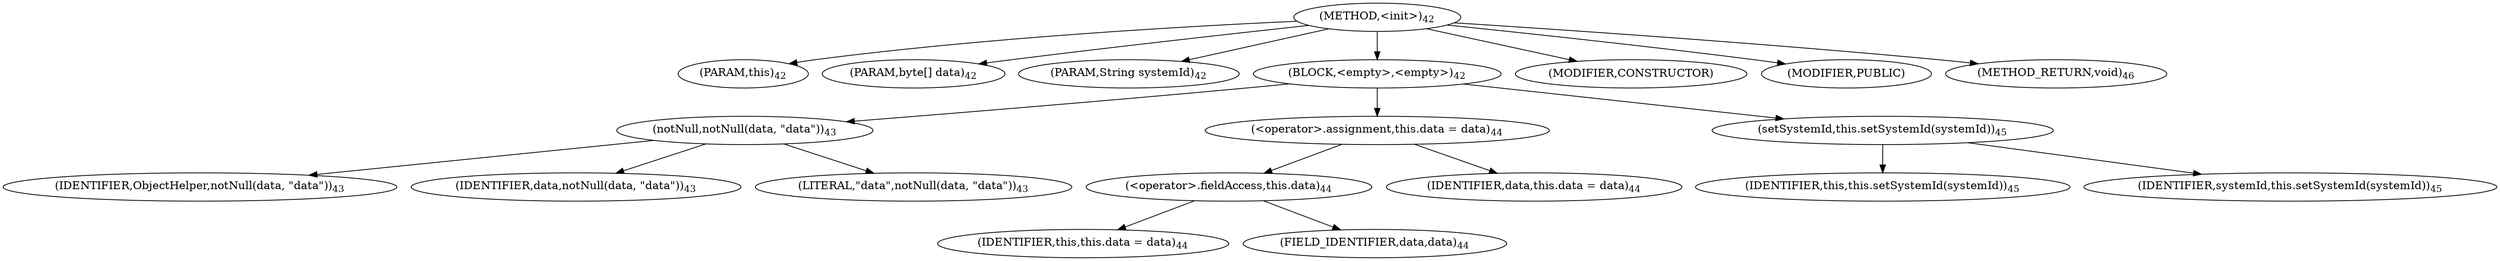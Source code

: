 digraph "&lt;init&gt;" {  
"39" [label = <(METHOD,&lt;init&gt;)<SUB>42</SUB>> ]
"6" [label = <(PARAM,this)<SUB>42</SUB>> ]
"40" [label = <(PARAM,byte[] data)<SUB>42</SUB>> ]
"41" [label = <(PARAM,String systemId)<SUB>42</SUB>> ]
"42" [label = <(BLOCK,&lt;empty&gt;,&lt;empty&gt;)<SUB>42</SUB>> ]
"43" [label = <(notNull,notNull(data, &quot;data&quot;))<SUB>43</SUB>> ]
"44" [label = <(IDENTIFIER,ObjectHelper,notNull(data, &quot;data&quot;))<SUB>43</SUB>> ]
"45" [label = <(IDENTIFIER,data,notNull(data, &quot;data&quot;))<SUB>43</SUB>> ]
"46" [label = <(LITERAL,&quot;data&quot;,notNull(data, &quot;data&quot;))<SUB>43</SUB>> ]
"47" [label = <(&lt;operator&gt;.assignment,this.data = data)<SUB>44</SUB>> ]
"48" [label = <(&lt;operator&gt;.fieldAccess,this.data)<SUB>44</SUB>> ]
"5" [label = <(IDENTIFIER,this,this.data = data)<SUB>44</SUB>> ]
"49" [label = <(FIELD_IDENTIFIER,data,data)<SUB>44</SUB>> ]
"50" [label = <(IDENTIFIER,data,this.data = data)<SUB>44</SUB>> ]
"51" [label = <(setSystemId,this.setSystemId(systemId))<SUB>45</SUB>> ]
"7" [label = <(IDENTIFIER,this,this.setSystemId(systemId))<SUB>45</SUB>> ]
"52" [label = <(IDENTIFIER,systemId,this.setSystemId(systemId))<SUB>45</SUB>> ]
"53" [label = <(MODIFIER,CONSTRUCTOR)> ]
"54" [label = <(MODIFIER,PUBLIC)> ]
"55" [label = <(METHOD_RETURN,void)<SUB>46</SUB>> ]
  "39" -> "6" 
  "39" -> "40" 
  "39" -> "41" 
  "39" -> "42" 
  "39" -> "53" 
  "39" -> "54" 
  "39" -> "55" 
  "42" -> "43" 
  "42" -> "47" 
  "42" -> "51" 
  "43" -> "44" 
  "43" -> "45" 
  "43" -> "46" 
  "47" -> "48" 
  "47" -> "50" 
  "48" -> "5" 
  "48" -> "49" 
  "51" -> "7" 
  "51" -> "52" 
}
